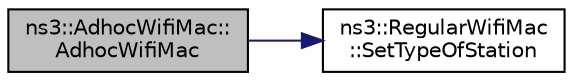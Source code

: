 digraph "ns3::AdhocWifiMac::AdhocWifiMac"
{
 // LATEX_PDF_SIZE
  edge [fontname="Helvetica",fontsize="10",labelfontname="Helvetica",labelfontsize="10"];
  node [fontname="Helvetica",fontsize="10",shape=record];
  rankdir="LR";
  Node1 [label="ns3::AdhocWifiMac::\lAdhocWifiMac",height=0.2,width=0.4,color="black", fillcolor="grey75", style="filled", fontcolor="black",tooltip=" "];
  Node1 -> Node2 [color="midnightblue",fontsize="10",style="solid",fontname="Helvetica"];
  Node2 [label="ns3::RegularWifiMac\l::SetTypeOfStation",height=0.2,width=0.4,color="black", fillcolor="white", style="filled",URL="$classns3_1_1_regular_wifi_mac.html#ab388733458378c0cbf456d0368eee723",tooltip="This method is invoked by a subclass to specify what type of station it is implementing."];
}
